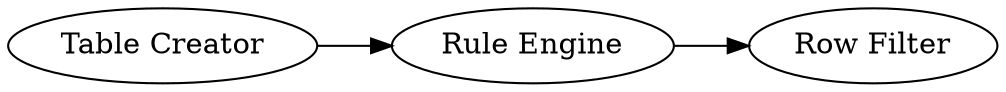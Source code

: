 digraph {
	3 -> 4
	1 -> 3
	1 [label="Table Creator"]
	4 [label="Row Filter"]
	3 [label="Rule Engine"]
	rankdir=LR
}
